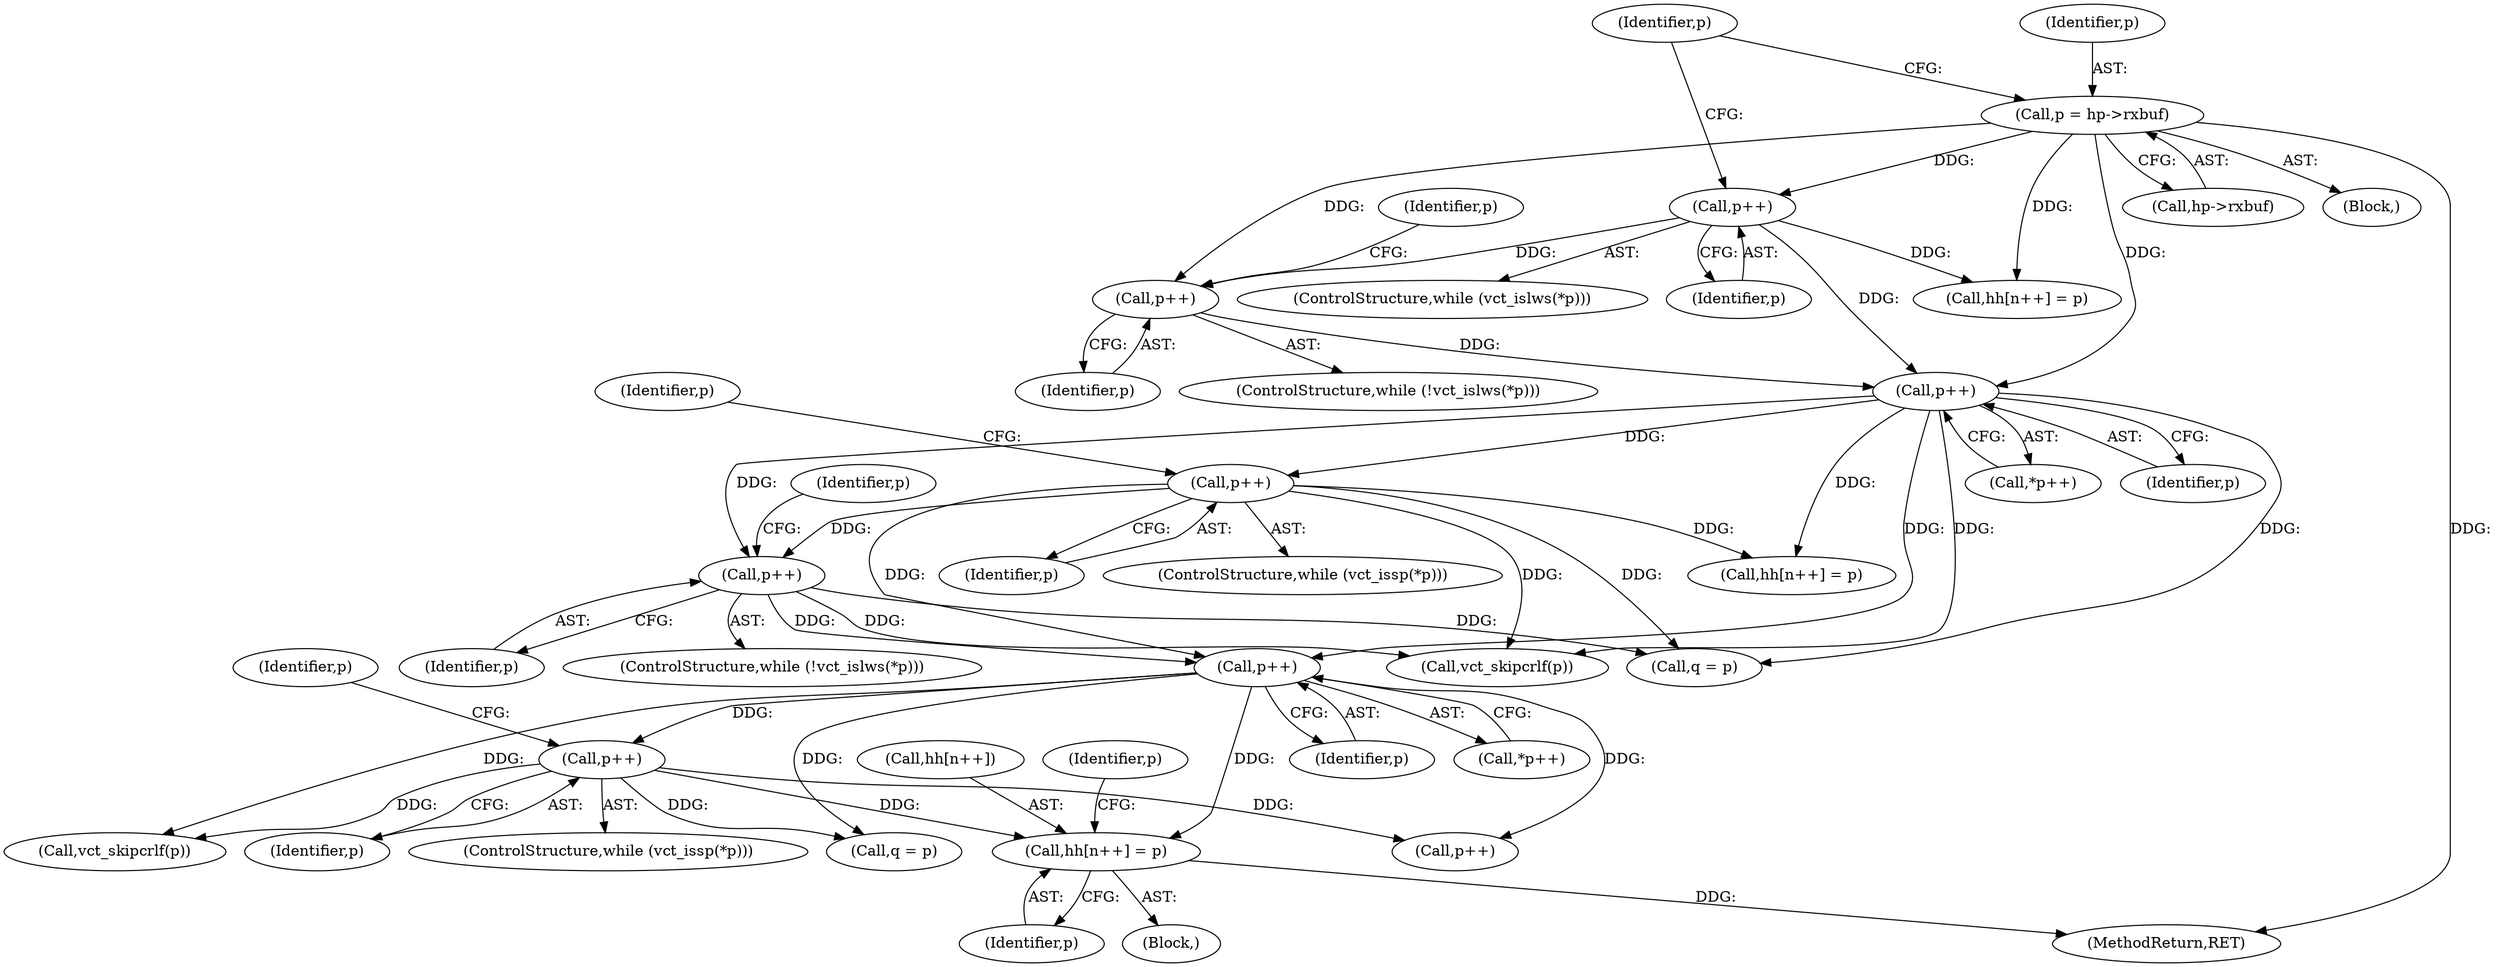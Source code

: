 digraph "0_Varnish-Cache_85e8468bec9416bd7e16b0d80cb820ecd2b330c3_2@array" {
"1000246" [label="(Call,hh[n++] = p)"];
"1000237" [label="(Call,p++)"];
"1000209" [label="(Call,p++)"];
"1000184" [label="(Call,p++)"];
"1000175" [label="(Call,p++)"];
"1000153" [label="(Call,p = hp->rxbuf)"];
"1000162" [label="(Call,p++)"];
"1000191" [label="(Call,p++)"];
"1000244" [label="(Call,p++)"];
"1000183" [label="(Call,*p++)"];
"1000155" [label="(Call,hp->rxbuf)"];
"1000246" [label="(Call,hh[n++] = p)"];
"1000174" [label="(Identifier,p)"];
"1000264" [label="(Call,vct_skipcrlf(p))"];
"1000176" [label="(Identifier,p)"];
"1000257" [label="(Call,p++)"];
"1000190" [label="(Identifier,p)"];
"1000191" [label="(Call,p++)"];
"1000210" [label="(Identifier,p)"];
"1000108" [label="(Block,)"];
"1000158" [label="(ControlStructure,while (vct_islws(*p)))"];
"1000161" [label="(Identifier,p)"];
"1000240" [label="(ControlStructure,while (vct_issp(*p)))"];
"1000359" [label="(MethodReturn,RET)"];
"1000204" [label="(ControlStructure,while (!vct_islws(*p)))"];
"1000175" [label="(Call,p++)"];
"1000164" [label="(Call,hh[n++] = p)"];
"1000192" [label="(Identifier,p)"];
"1000162" [label="(Call,p++)"];
"1000185" [label="(Identifier,p)"];
"1000244" [label="(Call,p++)"];
"1000243" [label="(Identifier,p)"];
"1000251" [label="(Identifier,p)"];
"1000237" [label="(Call,p++)"];
"1000222" [label="(Call,q = p)"];
"1000198" [label="(Call,hh[n++] = p)"];
"1000184" [label="(Call,p++)"];
"1000153" [label="(Call,p = hp->rxbuf)"];
"1000256" [label="(Identifier,p)"];
"1000245" [label="(Identifier,p)"];
"1000227" [label="(Call,vct_skipcrlf(p))"];
"1000163" [label="(Identifier,p)"];
"1000208" [label="(Identifier,p)"];
"1000170" [label="(ControlStructure,while (!vct_islws(*p)))"];
"1000234" [label="(Block,)"];
"1000209" [label="(Call,p++)"];
"1000247" [label="(Call,hh[n++])"];
"1000259" [label="(Call,q = p)"];
"1000154" [label="(Identifier,p)"];
"1000238" [label="(Identifier,p)"];
"1000187" [label="(ControlStructure,while (vct_issp(*p)))"];
"1000236" [label="(Call,*p++)"];
"1000246" -> "1000234"  [label="AST: "];
"1000246" -> "1000251"  [label="CFG: "];
"1000247" -> "1000246"  [label="AST: "];
"1000251" -> "1000246"  [label="AST: "];
"1000256" -> "1000246"  [label="CFG: "];
"1000246" -> "1000359"  [label="DDG: "];
"1000237" -> "1000246"  [label="DDG: "];
"1000244" -> "1000246"  [label="DDG: "];
"1000237" -> "1000236"  [label="AST: "];
"1000237" -> "1000238"  [label="CFG: "];
"1000238" -> "1000237"  [label="AST: "];
"1000236" -> "1000237"  [label="CFG: "];
"1000209" -> "1000237"  [label="DDG: "];
"1000184" -> "1000237"  [label="DDG: "];
"1000191" -> "1000237"  [label="DDG: "];
"1000237" -> "1000244"  [label="DDG: "];
"1000237" -> "1000257"  [label="DDG: "];
"1000237" -> "1000259"  [label="DDG: "];
"1000237" -> "1000264"  [label="DDG: "];
"1000209" -> "1000204"  [label="AST: "];
"1000209" -> "1000210"  [label="CFG: "];
"1000210" -> "1000209"  [label="AST: "];
"1000208" -> "1000209"  [label="CFG: "];
"1000184" -> "1000209"  [label="DDG: "];
"1000191" -> "1000209"  [label="DDG: "];
"1000209" -> "1000222"  [label="DDG: "];
"1000209" -> "1000227"  [label="DDG: "];
"1000184" -> "1000183"  [label="AST: "];
"1000184" -> "1000185"  [label="CFG: "];
"1000185" -> "1000184"  [label="AST: "];
"1000183" -> "1000184"  [label="CFG: "];
"1000175" -> "1000184"  [label="DDG: "];
"1000153" -> "1000184"  [label="DDG: "];
"1000162" -> "1000184"  [label="DDG: "];
"1000184" -> "1000191"  [label="DDG: "];
"1000184" -> "1000198"  [label="DDG: "];
"1000184" -> "1000222"  [label="DDG: "];
"1000184" -> "1000227"  [label="DDG: "];
"1000175" -> "1000170"  [label="AST: "];
"1000175" -> "1000176"  [label="CFG: "];
"1000176" -> "1000175"  [label="AST: "];
"1000174" -> "1000175"  [label="CFG: "];
"1000153" -> "1000175"  [label="DDG: "];
"1000162" -> "1000175"  [label="DDG: "];
"1000153" -> "1000108"  [label="AST: "];
"1000153" -> "1000155"  [label="CFG: "];
"1000154" -> "1000153"  [label="AST: "];
"1000155" -> "1000153"  [label="AST: "];
"1000161" -> "1000153"  [label="CFG: "];
"1000153" -> "1000359"  [label="DDG: "];
"1000153" -> "1000162"  [label="DDG: "];
"1000153" -> "1000164"  [label="DDG: "];
"1000162" -> "1000158"  [label="AST: "];
"1000162" -> "1000163"  [label="CFG: "];
"1000163" -> "1000162"  [label="AST: "];
"1000161" -> "1000162"  [label="CFG: "];
"1000162" -> "1000164"  [label="DDG: "];
"1000191" -> "1000187"  [label="AST: "];
"1000191" -> "1000192"  [label="CFG: "];
"1000192" -> "1000191"  [label="AST: "];
"1000190" -> "1000191"  [label="CFG: "];
"1000191" -> "1000198"  [label="DDG: "];
"1000191" -> "1000222"  [label="DDG: "];
"1000191" -> "1000227"  [label="DDG: "];
"1000244" -> "1000240"  [label="AST: "];
"1000244" -> "1000245"  [label="CFG: "];
"1000245" -> "1000244"  [label="AST: "];
"1000243" -> "1000244"  [label="CFG: "];
"1000244" -> "1000257"  [label="DDG: "];
"1000244" -> "1000259"  [label="DDG: "];
"1000244" -> "1000264"  [label="DDG: "];
}
